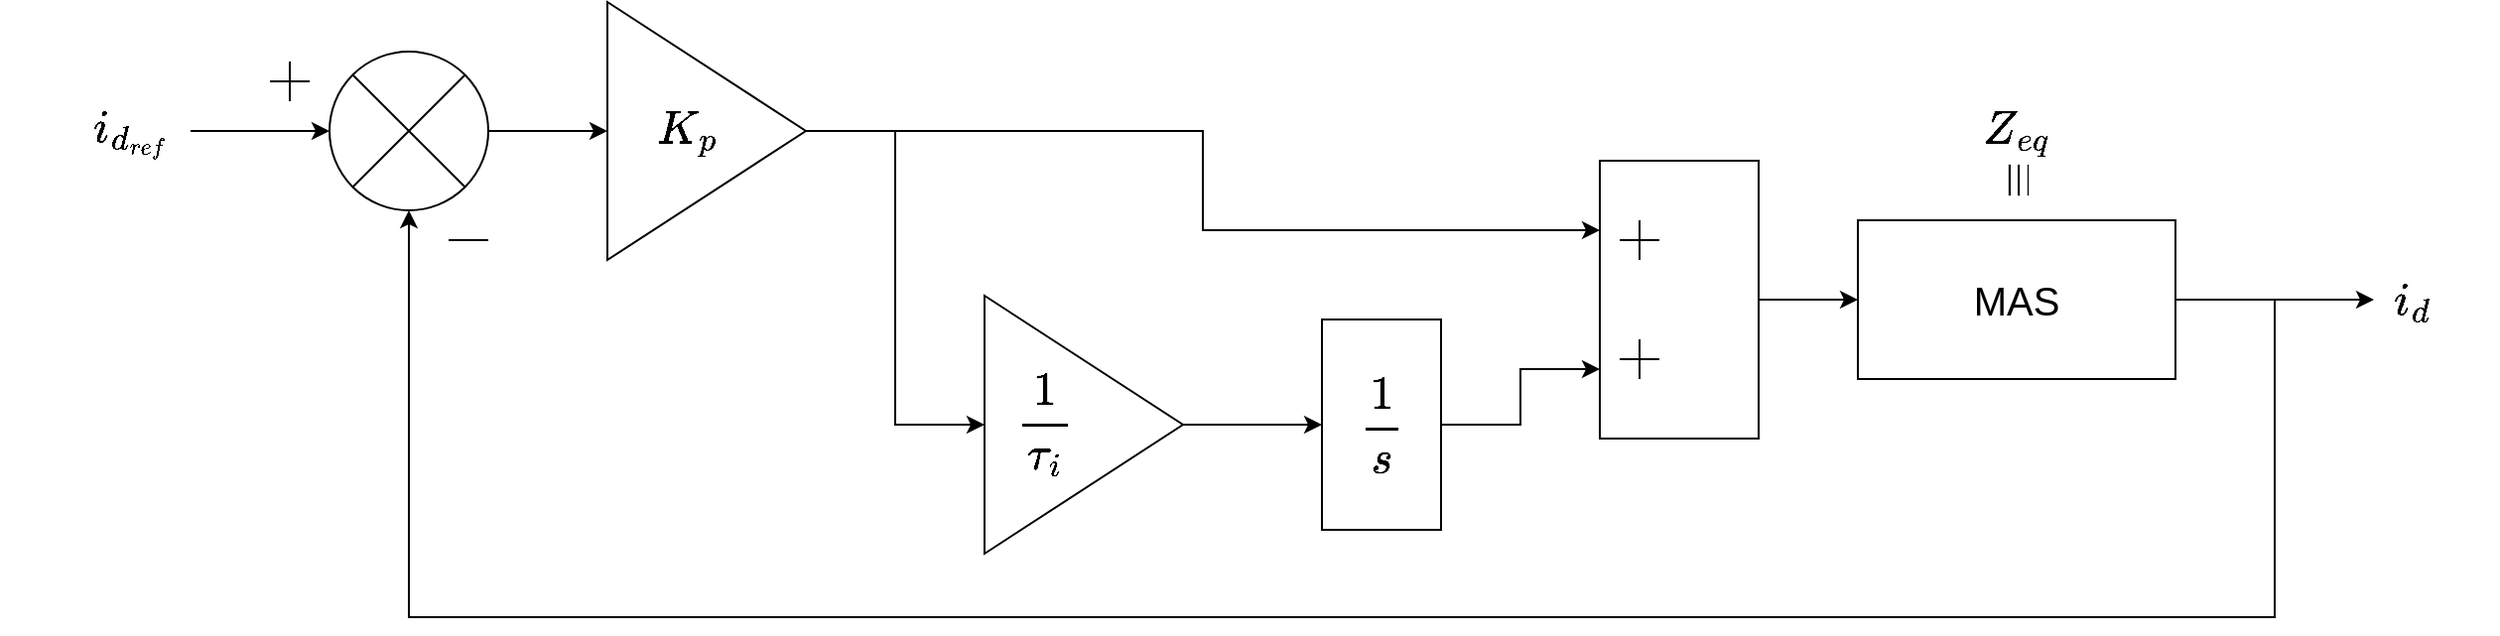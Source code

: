 <mxfile version="23.1.2" type="device">
  <diagram name="Página-1" id="taj6eajACPBFfB_bp7X4">
    <mxGraphModel dx="1912" dy="487" grid="1" gridSize="10" guides="1" tooltips="1" connect="1" arrows="1" fold="1" page="1" pageScale="1" pageWidth="1169" pageHeight="827" math="1" shadow="0">
      <root>
        <mxCell id="0" />
        <mxCell id="1" parent="0" />
        <mxCell id="V8lNUS2OXUibBGvljUvQ-21" style="edgeStyle=orthogonalEdgeStyle;rounded=0;orthogonalLoop=1;jettySize=auto;html=1;entryX=0;entryY=0.25;entryDx=0;entryDy=0;" edge="1" parent="1" source="V8lNUS2OXUibBGvljUvQ-20" target="V8lNUS2OXUibBGvljUvQ-7">
          <mxGeometry relative="1" as="geometry" />
        </mxCell>
        <mxCell id="V8lNUS2OXUibBGvljUvQ-26" style="edgeStyle=orthogonalEdgeStyle;rounded=0;orthogonalLoop=1;jettySize=auto;html=1;entryX=0;entryY=0.5;entryDx=0;entryDy=0;" edge="1" parent="1" source="V8lNUS2OXUibBGvljUvQ-20" target="V8lNUS2OXUibBGvljUvQ-17">
          <mxGeometry relative="1" as="geometry" />
        </mxCell>
        <mxCell id="V8lNUS2OXUibBGvljUvQ-20" value="" style="triangle;whiteSpace=wrap;html=1;" vertex="1" parent="1">
          <mxGeometry x="100" y="160" width="100" height="130" as="geometry" />
        </mxCell>
        <mxCell id="V8lNUS2OXUibBGvljUvQ-27" style="edgeStyle=orthogonalEdgeStyle;rounded=0;orthogonalLoop=1;jettySize=auto;html=1;entryX=0;entryY=0.5;entryDx=0;entryDy=0;" edge="1" parent="1" source="V8lNUS2OXUibBGvljUvQ-1" target="V8lNUS2OXUibBGvljUvQ-20">
          <mxGeometry relative="1" as="geometry" />
        </mxCell>
        <mxCell id="V8lNUS2OXUibBGvljUvQ-1" value="" style="shape=sumEllipse;perimeter=ellipsePerimeter;whiteSpace=wrap;html=1;backgroundOutline=1;" vertex="1" parent="1">
          <mxGeometry x="-40" y="185" width="80" height="80" as="geometry" />
        </mxCell>
        <mxCell id="V8lNUS2OXUibBGvljUvQ-19" style="edgeStyle=orthogonalEdgeStyle;rounded=0;orthogonalLoop=1;jettySize=auto;html=1;entryX=0;entryY=0.5;entryDx=0;entryDy=0;" edge="1" parent="1" source="V8lNUS2OXUibBGvljUvQ-3" target="V8lNUS2OXUibBGvljUvQ-6">
          <mxGeometry relative="1" as="geometry" />
        </mxCell>
        <mxCell id="V8lNUS2OXUibBGvljUvQ-3" value="" style="triangle;whiteSpace=wrap;html=1;" vertex="1" parent="1">
          <mxGeometry x="290" y="308" width="100" height="130" as="geometry" />
        </mxCell>
        <mxCell id="V8lNUS2OXUibBGvljUvQ-4" value="&lt;font style=&quot;font-size: 20px;&quot;&gt;$$K_p$$&lt;/font&gt;" style="text;html=1;strokeColor=none;fillColor=none;align=center;verticalAlign=middle;whiteSpace=wrap;rounded=0;" vertex="1" parent="1">
          <mxGeometry x="110" y="210" width="60" height="30" as="geometry" />
        </mxCell>
        <mxCell id="V8lNUS2OXUibBGvljUvQ-28" style="edgeStyle=orthogonalEdgeStyle;rounded=0;orthogonalLoop=1;jettySize=auto;html=1;" edge="1" parent="1" source="V8lNUS2OXUibBGvljUvQ-5" target="V8lNUS2OXUibBGvljUvQ-1">
          <mxGeometry relative="1" as="geometry">
            <Array as="points">
              <mxPoint x="940" y="310" />
              <mxPoint x="940" y="470" />
              <mxPoint y="470" />
            </Array>
          </mxGeometry>
        </mxCell>
        <mxCell id="V8lNUS2OXUibBGvljUvQ-5" value="&lt;font style=&quot;font-size: 20px;&quot;&gt;MAS&lt;/font&gt;" style="rounded=0;whiteSpace=wrap;html=1;" vertex="1" parent="1">
          <mxGeometry x="730" y="270" width="160" height="80" as="geometry" />
        </mxCell>
        <mxCell id="V8lNUS2OXUibBGvljUvQ-16" style="edgeStyle=orthogonalEdgeStyle;rounded=0;orthogonalLoop=1;jettySize=auto;html=1;entryX=0;entryY=0.75;entryDx=0;entryDy=0;" edge="1" parent="1" source="V8lNUS2OXUibBGvljUvQ-6" target="V8lNUS2OXUibBGvljUvQ-7">
          <mxGeometry relative="1" as="geometry">
            <mxPoint x="600" y="340" as="targetPoint" />
          </mxGeometry>
        </mxCell>
        <mxCell id="V8lNUS2OXUibBGvljUvQ-6" value="&lt;font style=&quot;font-size: 20px;&quot;&gt;$$\frac{1}{s}$$&lt;/font&gt;" style="rounded=0;whiteSpace=wrap;html=1;" vertex="1" parent="1">
          <mxGeometry x="460" y="320" width="60" height="106" as="geometry" />
        </mxCell>
        <mxCell id="V8lNUS2OXUibBGvljUvQ-15" style="edgeStyle=orthogonalEdgeStyle;rounded=0;orthogonalLoop=1;jettySize=auto;html=1;entryX=0;entryY=0.5;entryDx=0;entryDy=0;" edge="1" parent="1" source="V8lNUS2OXUibBGvljUvQ-7" target="V8lNUS2OXUibBGvljUvQ-5">
          <mxGeometry relative="1" as="geometry" />
        </mxCell>
        <mxCell id="V8lNUS2OXUibBGvljUvQ-7" value="" style="rounded=0;whiteSpace=wrap;html=1;" vertex="1" parent="1">
          <mxGeometry x="600" y="240" width="80" height="140" as="geometry" />
        </mxCell>
        <mxCell id="V8lNUS2OXUibBGvljUvQ-8" value="" style="endArrow=none;html=1;rounded=0;" edge="1" parent="1">
          <mxGeometry width="50" height="50" relative="1" as="geometry">
            <mxPoint x="610" y="340" as="sourcePoint" />
            <mxPoint x="630" y="340" as="targetPoint" />
          </mxGeometry>
        </mxCell>
        <mxCell id="V8lNUS2OXUibBGvljUvQ-9" value="" style="endArrow=none;html=1;rounded=0;" edge="1" parent="1">
          <mxGeometry width="50" height="50" relative="1" as="geometry">
            <mxPoint x="620" y="350" as="sourcePoint" />
            <mxPoint x="620" y="330" as="targetPoint" />
          </mxGeometry>
        </mxCell>
        <mxCell id="V8lNUS2OXUibBGvljUvQ-10" value="" style="endArrow=none;html=1;rounded=0;" edge="1" parent="1">
          <mxGeometry width="50" height="50" relative="1" as="geometry">
            <mxPoint x="610" y="280" as="sourcePoint" />
            <mxPoint x="630" y="280" as="targetPoint" />
          </mxGeometry>
        </mxCell>
        <mxCell id="V8lNUS2OXUibBGvljUvQ-11" value="" style="endArrow=none;html=1;rounded=0;" edge="1" parent="1">
          <mxGeometry width="50" height="50" relative="1" as="geometry">
            <mxPoint x="620" y="290" as="sourcePoint" />
            <mxPoint x="620" y="270" as="targetPoint" />
            <Array as="points">
              <mxPoint x="620" y="280" />
            </Array>
          </mxGeometry>
        </mxCell>
        <mxCell id="V8lNUS2OXUibBGvljUvQ-17" value="&lt;font style=&quot;font-size: 20px;&quot;&gt;$$\frac{1}{\tau_i}$$&lt;/font&gt;" style="text;html=1;strokeColor=none;fillColor=none;align=center;verticalAlign=middle;whiteSpace=wrap;rounded=0;" vertex="1" parent="1">
          <mxGeometry x="290" y="358" width="60" height="30" as="geometry" />
        </mxCell>
        <mxCell id="V8lNUS2OXUibBGvljUvQ-29" value="" style="endArrow=classic;html=1;rounded=0;entryX=0;entryY=0.5;entryDx=0;entryDy=0;" edge="1" parent="1" target="V8lNUS2OXUibBGvljUvQ-1">
          <mxGeometry width="50" height="50" relative="1" as="geometry">
            <mxPoint x="-110" y="225" as="sourcePoint" />
            <mxPoint x="90" y="230" as="targetPoint" />
          </mxGeometry>
        </mxCell>
        <mxCell id="V8lNUS2OXUibBGvljUvQ-30" value="" style="endArrow=none;html=1;rounded=0;" edge="1" parent="1">
          <mxGeometry width="50" height="50" relative="1" as="geometry">
            <mxPoint x="-60" y="210" as="sourcePoint" />
            <mxPoint x="-60" y="190" as="targetPoint" />
          </mxGeometry>
        </mxCell>
        <mxCell id="V8lNUS2OXUibBGvljUvQ-31" value="" style="endArrow=none;html=1;rounded=0;" edge="1" parent="1">
          <mxGeometry width="50" height="50" relative="1" as="geometry">
            <mxPoint x="-50" y="200" as="sourcePoint" />
            <mxPoint x="-70" y="200" as="targetPoint" />
          </mxGeometry>
        </mxCell>
        <mxCell id="V8lNUS2OXUibBGvljUvQ-32" value="" style="endArrow=none;html=1;rounded=0;" edge="1" parent="1">
          <mxGeometry width="50" height="50" relative="1" as="geometry">
            <mxPoint x="20" y="280" as="sourcePoint" />
            <mxPoint x="40" y="280" as="targetPoint" />
          </mxGeometry>
        </mxCell>
        <mxCell id="V8lNUS2OXUibBGvljUvQ-33" value="&lt;font style=&quot;font-size: 20px;&quot;&gt;$$i_{d_{ref}}$$&lt;/font&gt;" style="text;html=1;strokeColor=none;fillColor=none;align=center;verticalAlign=middle;whiteSpace=wrap;rounded=0;" vertex="1" parent="1">
          <mxGeometry x="-170" y="210" width="60" height="30" as="geometry" />
        </mxCell>
        <mxCell id="V8lNUS2OXUibBGvljUvQ-34" value="" style="endArrow=classic;html=1;rounded=0;" edge="1" parent="1">
          <mxGeometry width="50" height="50" relative="1" as="geometry">
            <mxPoint x="940" y="310" as="sourcePoint" />
            <mxPoint x="990" y="310" as="targetPoint" />
          </mxGeometry>
        </mxCell>
        <mxCell id="V8lNUS2OXUibBGvljUvQ-35" value="&lt;font style=&quot;font-size: 20px;&quot;&gt;$$i_{d}$$&lt;/font&gt;" style="text;html=1;strokeColor=none;fillColor=none;align=center;verticalAlign=middle;whiteSpace=wrap;rounded=0;" vertex="1" parent="1">
          <mxGeometry x="980" y="295" width="60" height="30" as="geometry" />
        </mxCell>
        <mxCell id="V8lNUS2OXUibBGvljUvQ-36" value="&lt;font style=&quot;font-size: 20px;&quot;&gt;$$\equiv$$&lt;/font&gt;" style="text;html=1;strokeColor=none;fillColor=none;align=center;verticalAlign=middle;whiteSpace=wrap;rounded=0;rotation=-90;" vertex="1" parent="1">
          <mxGeometry x="780" y="235" width="60" height="30" as="geometry" />
        </mxCell>
        <mxCell id="V8lNUS2OXUibBGvljUvQ-37" value="&lt;font style=&quot;font-size: 20px;&quot;&gt;$$Z_{eq}$$&lt;/font&gt;" style="text;html=1;strokeColor=none;fillColor=none;align=center;verticalAlign=middle;whiteSpace=wrap;rounded=0;" vertex="1" parent="1">
          <mxGeometry x="780" y="210" width="60" height="30" as="geometry" />
        </mxCell>
      </root>
    </mxGraphModel>
  </diagram>
</mxfile>
